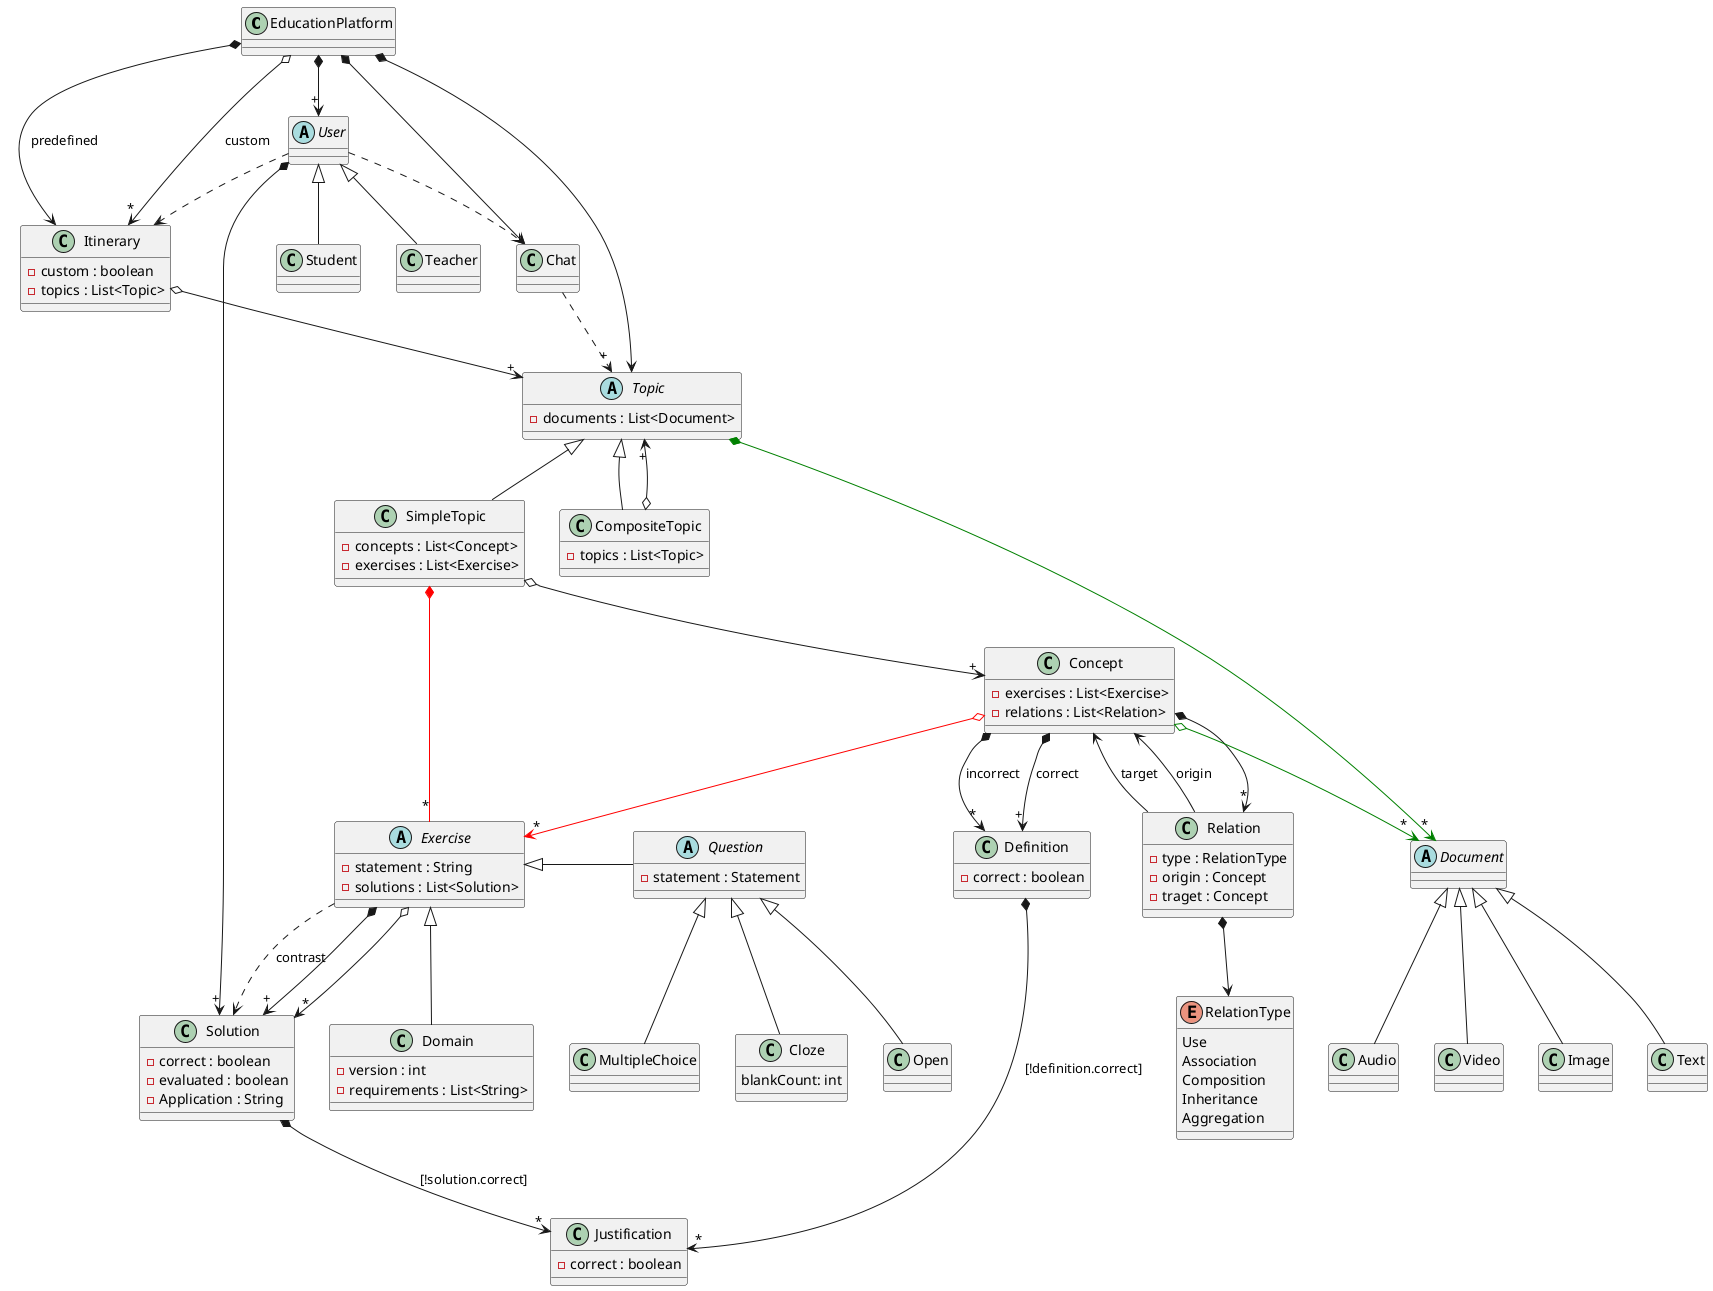 @startuml EducationPlatformDomain

EducationPlatform *--> "+" User
EducationPlatform *--> Topic
EducationPlatform *--> Itinerary : predefined
EducationPlatform o--> "*" Itinerary : custom
EducationPlatform *--> Chat

abstract User{
}

User <|-- Teacher
User <|-- Student
User *-->"+" Solution
User ..> Chat
User ..> Itinerary

class Teacher{
}

class Student{
}

class Chat{
}
Chat ..> "+" Topic

class Itinerary {
    - custom : boolean
    - topics : List<Topic>
}
Itinerary o--> "+" Topic

class Definition {
    - correct : boolean
}
Definition *--> "*" Justification:[!definition.correct]

class Justification {
    - correct : boolean
}

class Domain {
    - version : int
    - requirements : List<String>
}

abstract Exercise {
    - statement : String
    - solutions : List<Solution>
}
Exercise <|-down- Domain
Exercise <|-right- Question
Exercise *-->"+" Solution
Exercise o-->"*" Solution
Exercise ..> Solution : contrast

abstract Question{
    - statement : Statement
}
Question <|-- MultipleChoice
Question <|-- Cloze
Question <|-- Open

class Cloze{
    blankCount: int
}
  
class MultipleChoice{
}

class Solution{
    - correct : boolean
    - evaluated : boolean
    - Application : String
}
Solution *--> "*" Justification:[!solution.correct]

abstract Topic{
    - documents : List<Document>
}
Topic *-[#green]-> "*" Document
Topic <|-- CompositeTopic
Topic <|-- SimpleTopic

class SimpleTopic{
    - concepts : List<Concept>
    - exercises : List<Exercise>
}
SimpleTopic o--> "+" Concept
SimpleTopic *-[#red]- "*" Exercise

class CompositeTopic{
    - topics : List<Topic> 
}
CompositeTopic o--> "+" Topic

abstract Document{}
Document <|-- Audio
Document <|-- Video
Document <|-- Image
Document <|-- Text

class Concept{
    - exercises : List<Exercise>
    - relations : List<Relation>
}
Concept *-down-> "+" Definition : correct
Concept *-down-> "*" Definition : incorrect
Concept *-down-> "*" Relation
Concept o-down[#green]-> "*" Document
Concept o-down[#red]-> "*" Exercise

class Relation {
    - type : RelationType
    - origin : Concept
    - traget : Concept
}
Relation --> Concept : target
Relation *-down-> RelationType
Relation --> Concept : origin

enum RelationType {
    Use
    Association
    Composition
    Inheritance
    Aggregation
} 
@enduml